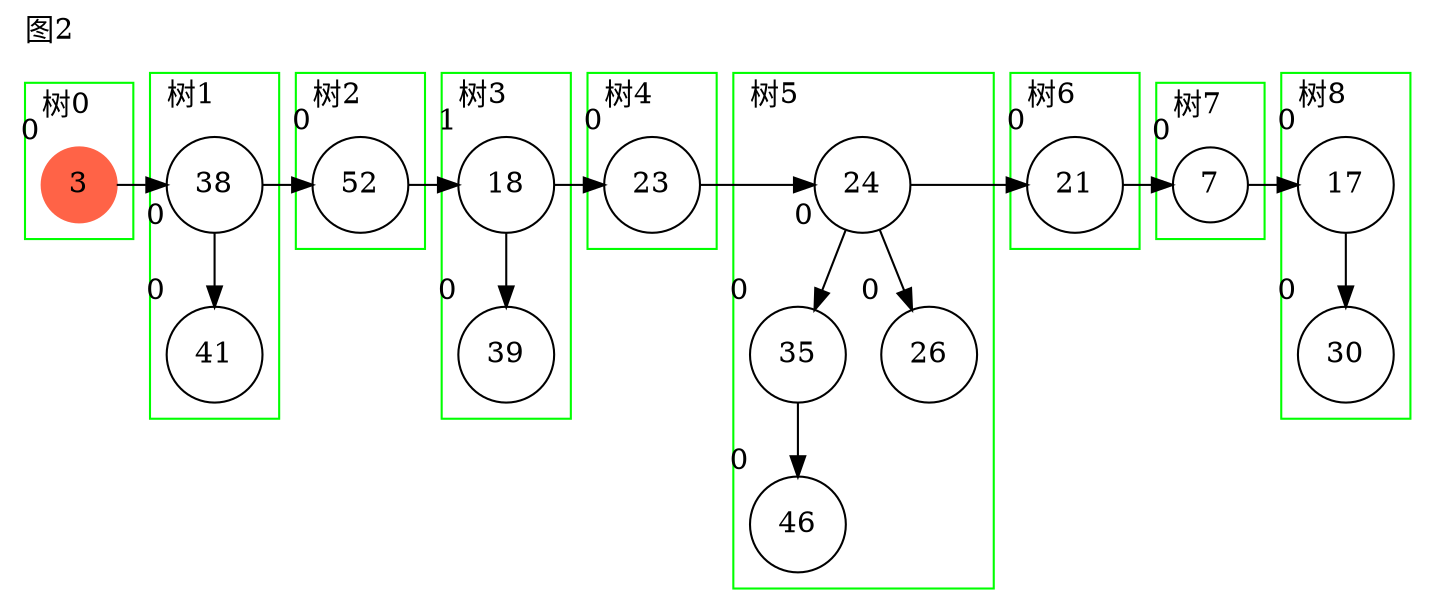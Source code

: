 digraph g{
node[shape=circle];
label="图2";
labeljust=l;
labelloc=t;
subgraph cluster_0 {
pencolor=green;label="树0";
n81[label=3, xlabel=0,style = filled,color="tomato"];
}
subgraph cluster_1 {
pencolor=green;label="树1";
n82[label=38, xlabel=0];
n83[label=41, xlabel=0];
n82->n83;
}
n81->n82[constraint=false];
subgraph cluster_2 {
pencolor=green;label="树2";
n84[label=52, xlabel=0];
}
n82->n84[constraint=false];
subgraph cluster_3 {
pencolor=green;label="树3";
n85[label=18, xlabel=1];
n86[label=39, xlabel=0];
n85->n86;
}
n84->n85[constraint=false];
subgraph cluster_4 {
pencolor=green;label="树4";
n87[label=23, xlabel=0];
}
n85->n87[constraint=false];
subgraph cluster_5 {
pencolor=green;label="树5";
n88[label=24, xlabel=0];
n89[label=35, xlabel=0];
n88->n89;
n90[label=46, xlabel=0];
n89->n90;
n91[label=26, xlabel=0];
n88->n91;
}
n87->n88[constraint=false];
subgraph cluster_6 {
pencolor=green;label="树6";
n92[label=21, xlabel=0];
}
n88->n92[constraint=false];
subgraph cluster_7 {
pencolor=green;label="树7";
n93[label=7, xlabel=0];
}
n92->n93[constraint=false];
subgraph cluster_8 {
pencolor=green;label="树8";
n94[label=17, xlabel=0];
n95[label=30, xlabel=0];
n94->n95;
}
n93->n94[constraint=false];
}
